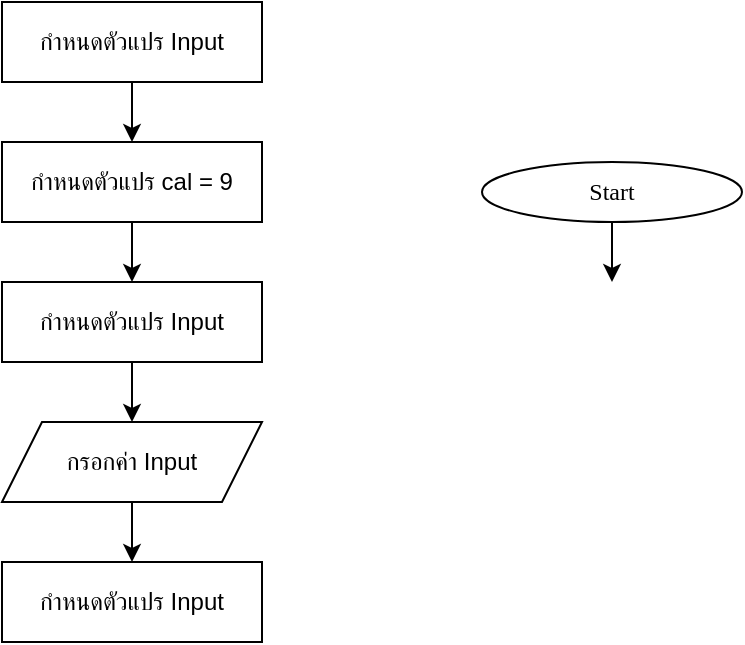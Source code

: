 <mxfile version="24.9.1">
  <diagram name="Page-1" id="Jzz3NGUdnOjh4-X71VKQ">
    <mxGraphModel dx="1346" dy="2469" grid="1" gridSize="10" guides="1" tooltips="1" connect="1" arrows="1" fold="1" page="1" pageScale="1" pageWidth="850" pageHeight="1100" math="0" shadow="0">
      <root>
        <mxCell id="0" />
        <mxCell id="1" parent="0" />
        <mxCell id="AegAM9_BAk3x1VJknWDE-4" value="" style="edgeStyle=orthogonalEdgeStyle;rounded=0;orthogonalLoop=1;jettySize=auto;html=1;" edge="1" parent="1" source="AegAM9_BAk3x1VJknWDE-1">
          <mxGeometry relative="1" as="geometry">
            <mxPoint x="-185" y="-980" as="targetPoint" />
          </mxGeometry>
        </mxCell>
        <mxCell id="AegAM9_BAk3x1VJknWDE-1" value="&lt;font data-font-src=&quot;https://fonts.googleapis.com/css?family=Sarabun&quot; face=&quot;Sarabun&quot;&gt;Start&lt;/font&gt;" style="ellipse;whiteSpace=wrap;html=1;" vertex="1" parent="1">
          <mxGeometry x="-250.0" y="-1040" width="130" height="30" as="geometry" />
        </mxCell>
        <mxCell id="AegAM9_BAk3x1VJknWDE-5" value="" style="edgeStyle=orthogonalEdgeStyle;rounded=0;orthogonalLoop=1;jettySize=auto;html=1;" edge="1" parent="1" source="AegAM9_BAk3x1VJknWDE-2" target="AegAM9_BAk3x1VJknWDE-3">
          <mxGeometry relative="1" as="geometry" />
        </mxCell>
        <mxCell id="AegAM9_BAk3x1VJknWDE-2" value="กำหนดตัวแปร Input" style="rounded=0;whiteSpace=wrap;html=1;" vertex="1" parent="1">
          <mxGeometry x="-490.0" y="-980" width="130" height="40" as="geometry" />
        </mxCell>
        <mxCell id="AegAM9_BAk3x1VJknWDE-7" value="" style="edgeStyle=orthogonalEdgeStyle;rounded=0;orthogonalLoop=1;jettySize=auto;html=1;" edge="1" parent="1" source="AegAM9_BAk3x1VJknWDE-3" target="AegAM9_BAk3x1VJknWDE-6">
          <mxGeometry relative="1" as="geometry" />
        </mxCell>
        <mxCell id="AegAM9_BAk3x1VJknWDE-3" value="กรอกค่า Input" style="shape=parallelogram;perimeter=parallelogramPerimeter;whiteSpace=wrap;html=1;fixedSize=1;" vertex="1" parent="1">
          <mxGeometry x="-490.0" y="-910" width="130" height="40" as="geometry" />
        </mxCell>
        <mxCell id="AegAM9_BAk3x1VJknWDE-6" value="กำหนดตัวแปร Input" style="rounded=0;whiteSpace=wrap;html=1;" vertex="1" parent="1">
          <mxGeometry x="-490.0" y="-840" width="130" height="40" as="geometry" />
        </mxCell>
        <mxCell id="AegAM9_BAk3x1VJknWDE-10" value="" style="edgeStyle=orthogonalEdgeStyle;rounded=0;orthogonalLoop=1;jettySize=auto;html=1;" edge="1" parent="1" source="AegAM9_BAk3x1VJknWDE-8" target="AegAM9_BAk3x1VJknWDE-2">
          <mxGeometry relative="1" as="geometry" />
        </mxCell>
        <mxCell id="AegAM9_BAk3x1VJknWDE-8" value="กำหนดตัวแปร cal = 9" style="rounded=0;whiteSpace=wrap;html=1;" vertex="1" parent="1">
          <mxGeometry x="-490.0" y="-1050" width="130" height="40" as="geometry" />
        </mxCell>
        <mxCell id="AegAM9_BAk3x1VJknWDE-12" value="" style="edgeStyle=orthogonalEdgeStyle;rounded=0;orthogonalLoop=1;jettySize=auto;html=1;" edge="1" parent="1" source="AegAM9_BAk3x1VJknWDE-11" target="AegAM9_BAk3x1VJknWDE-8">
          <mxGeometry relative="1" as="geometry" />
        </mxCell>
        <mxCell id="AegAM9_BAk3x1VJknWDE-11" value="กำหนดตัวแปร Input" style="rounded=0;whiteSpace=wrap;html=1;" vertex="1" parent="1">
          <mxGeometry x="-490.0" y="-1120" width="130" height="40" as="geometry" />
        </mxCell>
      </root>
    </mxGraphModel>
  </diagram>
</mxfile>
